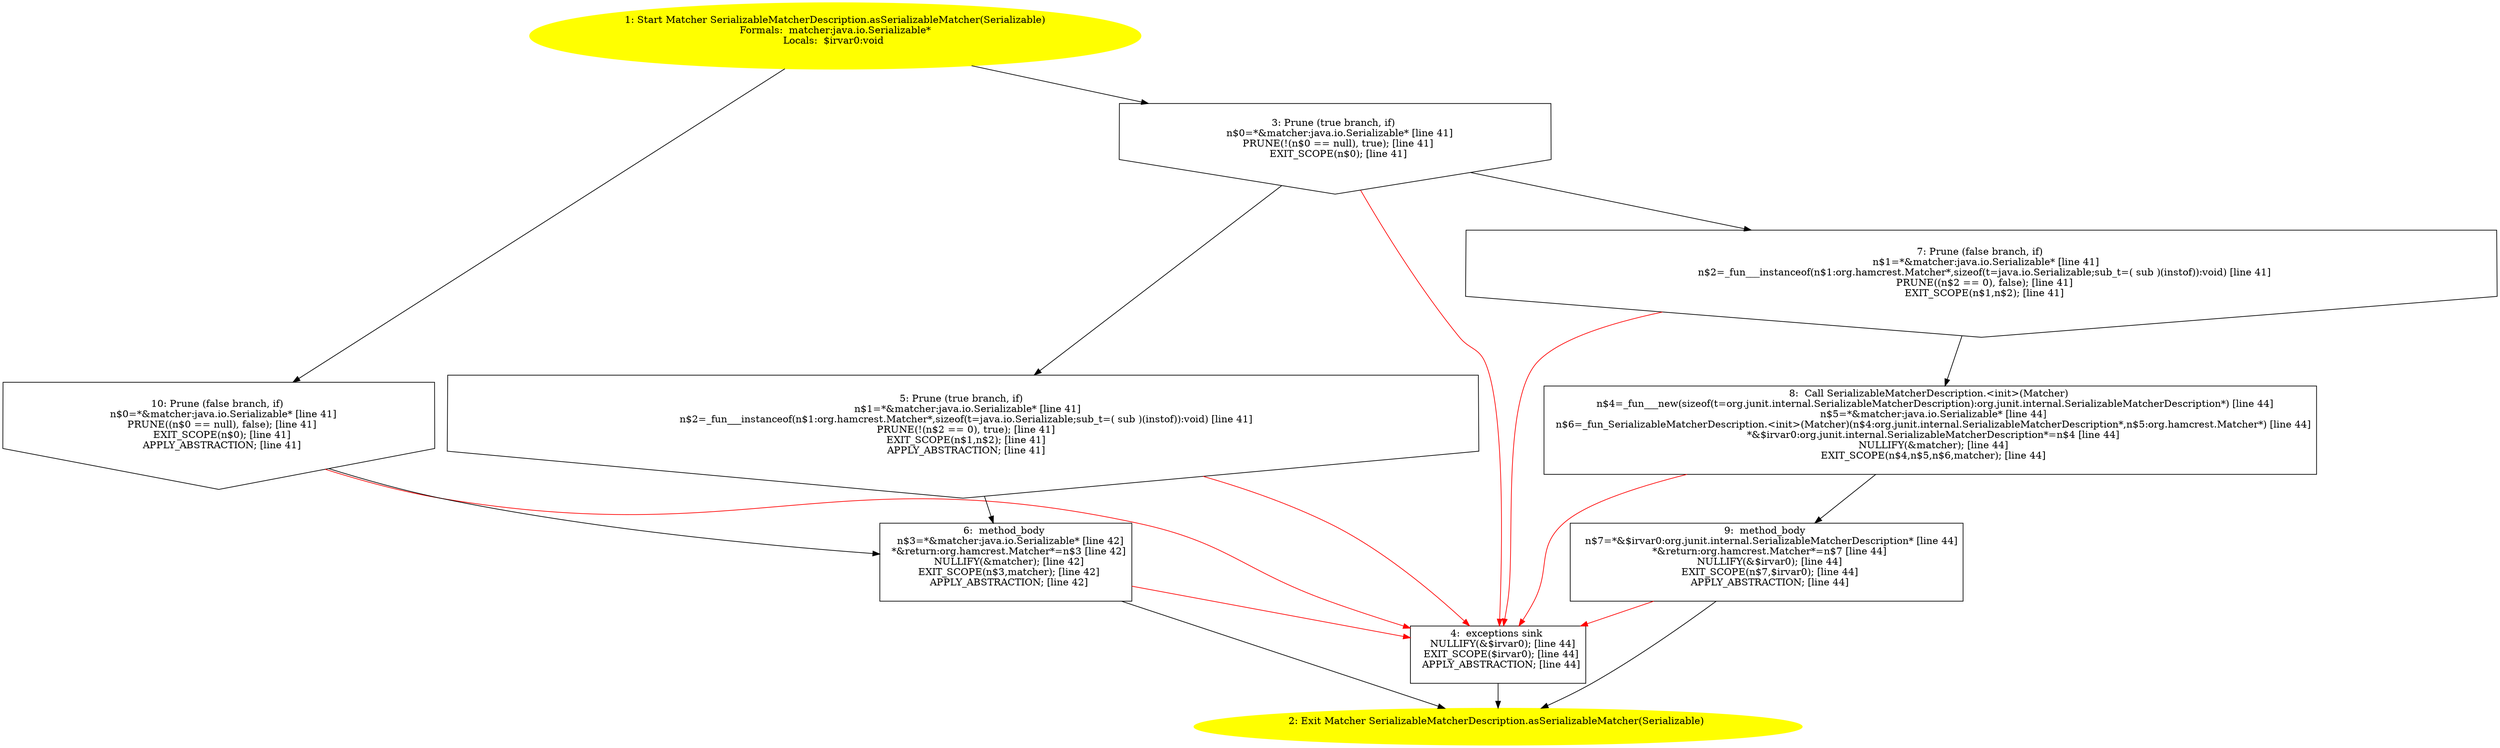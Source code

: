 /* @generated */
digraph cfg {
"org.junit.internal.SerializableMatcherDescription.asSerializableMatcher(java.io.Serializable):org.ha.c219baeb366c7bf14026b296cb71c88e_1" [label="1: Start Matcher SerializableMatcherDescription.asSerializableMatcher(Serializable)\nFormals:  matcher:java.io.Serializable*\nLocals:  $irvar0:void \n  " color=yellow style=filled]
	

	 "org.junit.internal.SerializableMatcherDescription.asSerializableMatcher(java.io.Serializable):org.ha.c219baeb366c7bf14026b296cb71c88e_1" -> "org.junit.internal.SerializableMatcherDescription.asSerializableMatcher(java.io.Serializable):org.ha.c219baeb366c7bf14026b296cb71c88e_3" ;
	 "org.junit.internal.SerializableMatcherDescription.asSerializableMatcher(java.io.Serializable):org.ha.c219baeb366c7bf14026b296cb71c88e_1" -> "org.junit.internal.SerializableMatcherDescription.asSerializableMatcher(java.io.Serializable):org.ha.c219baeb366c7bf14026b296cb71c88e_10" ;
"org.junit.internal.SerializableMatcherDescription.asSerializableMatcher(java.io.Serializable):org.ha.c219baeb366c7bf14026b296cb71c88e_2" [label="2: Exit Matcher SerializableMatcherDescription.asSerializableMatcher(Serializable) \n  " color=yellow style=filled]
	

"org.junit.internal.SerializableMatcherDescription.asSerializableMatcher(java.io.Serializable):org.ha.c219baeb366c7bf14026b296cb71c88e_3" [label="3: Prune (true branch, if) \n   n$0=*&matcher:java.io.Serializable* [line 41]\n  PRUNE(!(n$0 == null), true); [line 41]\n  EXIT_SCOPE(n$0); [line 41]\n " shape="invhouse"]
	

	 "org.junit.internal.SerializableMatcherDescription.asSerializableMatcher(java.io.Serializable):org.ha.c219baeb366c7bf14026b296cb71c88e_3" -> "org.junit.internal.SerializableMatcherDescription.asSerializableMatcher(java.io.Serializable):org.ha.c219baeb366c7bf14026b296cb71c88e_5" ;
	 "org.junit.internal.SerializableMatcherDescription.asSerializableMatcher(java.io.Serializable):org.ha.c219baeb366c7bf14026b296cb71c88e_3" -> "org.junit.internal.SerializableMatcherDescription.asSerializableMatcher(java.io.Serializable):org.ha.c219baeb366c7bf14026b296cb71c88e_7" ;
	 "org.junit.internal.SerializableMatcherDescription.asSerializableMatcher(java.io.Serializable):org.ha.c219baeb366c7bf14026b296cb71c88e_3" -> "org.junit.internal.SerializableMatcherDescription.asSerializableMatcher(java.io.Serializable):org.ha.c219baeb366c7bf14026b296cb71c88e_4" [color="red" ];
"org.junit.internal.SerializableMatcherDescription.asSerializableMatcher(java.io.Serializable):org.ha.c219baeb366c7bf14026b296cb71c88e_4" [label="4:  exceptions sink \n   NULLIFY(&$irvar0); [line 44]\n  EXIT_SCOPE($irvar0); [line 44]\n  APPLY_ABSTRACTION; [line 44]\n " shape="box"]
	

	 "org.junit.internal.SerializableMatcherDescription.asSerializableMatcher(java.io.Serializable):org.ha.c219baeb366c7bf14026b296cb71c88e_4" -> "org.junit.internal.SerializableMatcherDescription.asSerializableMatcher(java.io.Serializable):org.ha.c219baeb366c7bf14026b296cb71c88e_2" ;
"org.junit.internal.SerializableMatcherDescription.asSerializableMatcher(java.io.Serializable):org.ha.c219baeb366c7bf14026b296cb71c88e_5" [label="5: Prune (true branch, if) \n   n$1=*&matcher:java.io.Serializable* [line 41]\n  n$2=_fun___instanceof(n$1:org.hamcrest.Matcher*,sizeof(t=java.io.Serializable;sub_t=( sub )(instof)):void) [line 41]\n  PRUNE(!(n$2 == 0), true); [line 41]\n  EXIT_SCOPE(n$1,n$2); [line 41]\n  APPLY_ABSTRACTION; [line 41]\n " shape="invhouse"]
	

	 "org.junit.internal.SerializableMatcherDescription.asSerializableMatcher(java.io.Serializable):org.ha.c219baeb366c7bf14026b296cb71c88e_5" -> "org.junit.internal.SerializableMatcherDescription.asSerializableMatcher(java.io.Serializable):org.ha.c219baeb366c7bf14026b296cb71c88e_6" ;
	 "org.junit.internal.SerializableMatcherDescription.asSerializableMatcher(java.io.Serializable):org.ha.c219baeb366c7bf14026b296cb71c88e_5" -> "org.junit.internal.SerializableMatcherDescription.asSerializableMatcher(java.io.Serializable):org.ha.c219baeb366c7bf14026b296cb71c88e_4" [color="red" ];
"org.junit.internal.SerializableMatcherDescription.asSerializableMatcher(java.io.Serializable):org.ha.c219baeb366c7bf14026b296cb71c88e_6" [label="6:  method_body \n   n$3=*&matcher:java.io.Serializable* [line 42]\n  *&return:org.hamcrest.Matcher*=n$3 [line 42]\n  NULLIFY(&matcher); [line 42]\n  EXIT_SCOPE(n$3,matcher); [line 42]\n  APPLY_ABSTRACTION; [line 42]\n " shape="box"]
	

	 "org.junit.internal.SerializableMatcherDescription.asSerializableMatcher(java.io.Serializable):org.ha.c219baeb366c7bf14026b296cb71c88e_6" -> "org.junit.internal.SerializableMatcherDescription.asSerializableMatcher(java.io.Serializable):org.ha.c219baeb366c7bf14026b296cb71c88e_2" ;
	 "org.junit.internal.SerializableMatcherDescription.asSerializableMatcher(java.io.Serializable):org.ha.c219baeb366c7bf14026b296cb71c88e_6" -> "org.junit.internal.SerializableMatcherDescription.asSerializableMatcher(java.io.Serializable):org.ha.c219baeb366c7bf14026b296cb71c88e_4" [color="red" ];
"org.junit.internal.SerializableMatcherDescription.asSerializableMatcher(java.io.Serializable):org.ha.c219baeb366c7bf14026b296cb71c88e_7" [label="7: Prune (false branch, if) \n   n$1=*&matcher:java.io.Serializable* [line 41]\n  n$2=_fun___instanceof(n$1:org.hamcrest.Matcher*,sizeof(t=java.io.Serializable;sub_t=( sub )(instof)):void) [line 41]\n  PRUNE((n$2 == 0), false); [line 41]\n  EXIT_SCOPE(n$1,n$2); [line 41]\n " shape="invhouse"]
	

	 "org.junit.internal.SerializableMatcherDescription.asSerializableMatcher(java.io.Serializable):org.ha.c219baeb366c7bf14026b296cb71c88e_7" -> "org.junit.internal.SerializableMatcherDescription.asSerializableMatcher(java.io.Serializable):org.ha.c219baeb366c7bf14026b296cb71c88e_8" ;
	 "org.junit.internal.SerializableMatcherDescription.asSerializableMatcher(java.io.Serializable):org.ha.c219baeb366c7bf14026b296cb71c88e_7" -> "org.junit.internal.SerializableMatcherDescription.asSerializableMatcher(java.io.Serializable):org.ha.c219baeb366c7bf14026b296cb71c88e_4" [color="red" ];
"org.junit.internal.SerializableMatcherDescription.asSerializableMatcher(java.io.Serializable):org.ha.c219baeb366c7bf14026b296cb71c88e_8" [label="8:  Call SerializableMatcherDescription.<init>(Matcher) \n   n$4=_fun___new(sizeof(t=org.junit.internal.SerializableMatcherDescription):org.junit.internal.SerializableMatcherDescription*) [line 44]\n  n$5=*&matcher:java.io.Serializable* [line 44]\n  n$6=_fun_SerializableMatcherDescription.<init>(Matcher)(n$4:org.junit.internal.SerializableMatcherDescription*,n$5:org.hamcrest.Matcher*) [line 44]\n  *&$irvar0:org.junit.internal.SerializableMatcherDescription*=n$4 [line 44]\n  NULLIFY(&matcher); [line 44]\n  EXIT_SCOPE(n$4,n$5,n$6,matcher); [line 44]\n " shape="box"]
	

	 "org.junit.internal.SerializableMatcherDescription.asSerializableMatcher(java.io.Serializable):org.ha.c219baeb366c7bf14026b296cb71c88e_8" -> "org.junit.internal.SerializableMatcherDescription.asSerializableMatcher(java.io.Serializable):org.ha.c219baeb366c7bf14026b296cb71c88e_9" ;
	 "org.junit.internal.SerializableMatcherDescription.asSerializableMatcher(java.io.Serializable):org.ha.c219baeb366c7bf14026b296cb71c88e_8" -> "org.junit.internal.SerializableMatcherDescription.asSerializableMatcher(java.io.Serializable):org.ha.c219baeb366c7bf14026b296cb71c88e_4" [color="red" ];
"org.junit.internal.SerializableMatcherDescription.asSerializableMatcher(java.io.Serializable):org.ha.c219baeb366c7bf14026b296cb71c88e_9" [label="9:  method_body \n   n$7=*&$irvar0:org.junit.internal.SerializableMatcherDescription* [line 44]\n  *&return:org.hamcrest.Matcher*=n$7 [line 44]\n  NULLIFY(&$irvar0); [line 44]\n  EXIT_SCOPE(n$7,$irvar0); [line 44]\n  APPLY_ABSTRACTION; [line 44]\n " shape="box"]
	

	 "org.junit.internal.SerializableMatcherDescription.asSerializableMatcher(java.io.Serializable):org.ha.c219baeb366c7bf14026b296cb71c88e_9" -> "org.junit.internal.SerializableMatcherDescription.asSerializableMatcher(java.io.Serializable):org.ha.c219baeb366c7bf14026b296cb71c88e_2" ;
	 "org.junit.internal.SerializableMatcherDescription.asSerializableMatcher(java.io.Serializable):org.ha.c219baeb366c7bf14026b296cb71c88e_9" -> "org.junit.internal.SerializableMatcherDescription.asSerializableMatcher(java.io.Serializable):org.ha.c219baeb366c7bf14026b296cb71c88e_4" [color="red" ];
"org.junit.internal.SerializableMatcherDescription.asSerializableMatcher(java.io.Serializable):org.ha.c219baeb366c7bf14026b296cb71c88e_10" [label="10: Prune (false branch, if) \n   n$0=*&matcher:java.io.Serializable* [line 41]\n  PRUNE((n$0 == null), false); [line 41]\n  EXIT_SCOPE(n$0); [line 41]\n  APPLY_ABSTRACTION; [line 41]\n " shape="invhouse"]
	

	 "org.junit.internal.SerializableMatcherDescription.asSerializableMatcher(java.io.Serializable):org.ha.c219baeb366c7bf14026b296cb71c88e_10" -> "org.junit.internal.SerializableMatcherDescription.asSerializableMatcher(java.io.Serializable):org.ha.c219baeb366c7bf14026b296cb71c88e_6" ;
	 "org.junit.internal.SerializableMatcherDescription.asSerializableMatcher(java.io.Serializable):org.ha.c219baeb366c7bf14026b296cb71c88e_10" -> "org.junit.internal.SerializableMatcherDescription.asSerializableMatcher(java.io.Serializable):org.ha.c219baeb366c7bf14026b296cb71c88e_4" [color="red" ];
}
